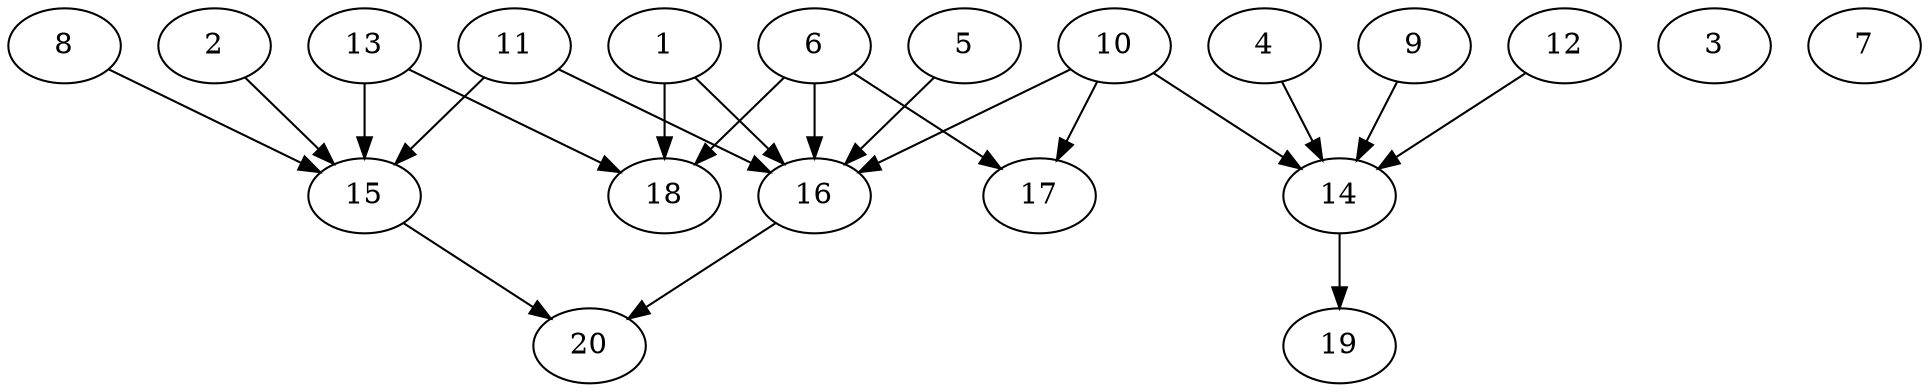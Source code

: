// DAG automatically generated by daggen at Wed Jul 24 21:26:16 2019
// ./daggen --dot -n 20 --ccr 0.3 --fat 0.8 --regular 0.5 --density 0.5 --mindata 5242880 --maxdata 52428800 
digraph G {
  1 [size="78124373", alpha="0.13", expect_size="23437312"] 
  1 -> 16 [size ="23437312"]
  1 -> 18 [size ="23437312"]
  2 [size="27333973", alpha="0.09", expect_size="8200192"] 
  2 -> 15 [size ="8200192"]
  3 [size="134925653", alpha="0.18", expect_size="40477696"] 
  4 [size="83507200", alpha="0.01", expect_size="25052160"] 
  4 -> 14 [size ="25052160"]
  5 [size="82104320", alpha="0.01", expect_size="24631296"] 
  5 -> 16 [size ="24631296"]
  6 [size="53497173", alpha="0.09", expect_size="16049152"] 
  6 -> 16 [size ="16049152"]
  6 -> 17 [size ="16049152"]
  6 -> 18 [size ="16049152"]
  7 [size="67952640", alpha="0.16", expect_size="20385792"] 
  8 [size="65867093", alpha="0.02", expect_size="19760128"] 
  8 -> 15 [size ="19760128"]
  9 [size="68406613", alpha="0.06", expect_size="20521984"] 
  9 -> 14 [size ="20521984"]
  10 [size="27255467", alpha="0.07", expect_size="8176640"] 
  10 -> 14 [size ="8176640"]
  10 -> 16 [size ="8176640"]
  10 -> 17 [size ="8176640"]
  11 [size="140366507", alpha="0.05", expect_size="42109952"] 
  11 -> 15 [size ="42109952"]
  11 -> 16 [size ="42109952"]
  12 [size="86889813", alpha="0.05", expect_size="26066944"] 
  12 -> 14 [size ="26066944"]
  13 [size="159621120", alpha="0.04", expect_size="47886336"] 
  13 -> 15 [size ="47886336"]
  13 -> 18 [size ="47886336"]
  14 [size="145247573", alpha="0.06", expect_size="43574272"] 
  14 -> 19 [size ="43574272"]
  15 [size="155344213", alpha="0.03", expect_size="46603264"] 
  15 -> 20 [size ="46603264"]
  16 [size="165072213", alpha="0.08", expect_size="49521664"] 
  16 -> 20 [size ="49521664"]
  17 [size="79421440", alpha="0.04", expect_size="23826432"] 
  18 [size="49978027", alpha="0.13", expect_size="14993408"] 
  19 [size="64003413", alpha="0.06", expect_size="19201024"] 
  20 [size="112738987", alpha="0.17", expect_size="33821696"] 
}
